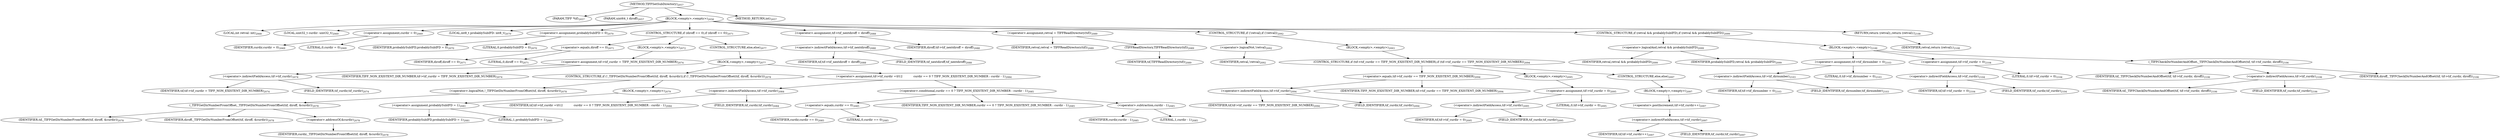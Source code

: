 digraph "TIFFSetSubDirectory" {  
"44731" [label = <(METHOD,TIFFSetSubDirectory)<SUB>2057</SUB>> ]
"44732" [label = <(PARAM,TIFF *tif)<SUB>2057</SUB>> ]
"44733" [label = <(PARAM,uint64_t diroff)<SUB>2057</SUB>> ]
"44734" [label = <(BLOCK,&lt;empty&gt;,&lt;empty&gt;)<SUB>2058</SUB>> ]
"44735" [label = <(LOCAL,int retval: int)<SUB>2068</SUB>> ]
"44736" [label = <(LOCAL,uint32_t curdir: uint32_t)<SUB>2069</SUB>> ]
"44737" [label = <(&lt;operator&gt;.assignment,curdir = 0)<SUB>2069</SUB>> ]
"44738" [label = <(IDENTIFIER,curdir,curdir = 0)<SUB>2069</SUB>> ]
"44739" [label = <(LITERAL,0,curdir = 0)<SUB>2069</SUB>> ]
"44740" [label = <(LOCAL,int8_t probablySubIFD: int8_t)<SUB>2070</SUB>> ]
"44741" [label = <(&lt;operator&gt;.assignment,probablySubIFD = 0)<SUB>2070</SUB>> ]
"44742" [label = <(IDENTIFIER,probablySubIFD,probablySubIFD = 0)<SUB>2070</SUB>> ]
"44743" [label = <(LITERAL,0,probablySubIFD = 0)<SUB>2070</SUB>> ]
"44744" [label = <(CONTROL_STRUCTURE,if (diroff == 0),if (diroff == 0))<SUB>2071</SUB>> ]
"44745" [label = <(&lt;operator&gt;.equals,diroff == 0)<SUB>2071</SUB>> ]
"44746" [label = <(IDENTIFIER,diroff,diroff == 0)<SUB>2071</SUB>> ]
"44747" [label = <(LITERAL,0,diroff == 0)<SUB>2071</SUB>> ]
"44748" [label = <(BLOCK,&lt;empty&gt;,&lt;empty&gt;)<SUB>2072</SUB>> ]
"44749" [label = <(&lt;operator&gt;.assignment,tif-&gt;tif_curdir = TIFF_NON_EXISTENT_DIR_NUMBER)<SUB>2074</SUB>> ]
"44750" [label = <(&lt;operator&gt;.indirectFieldAccess,tif-&gt;tif_curdir)<SUB>2074</SUB>> ]
"44751" [label = <(IDENTIFIER,tif,tif-&gt;tif_curdir = TIFF_NON_EXISTENT_DIR_NUMBER)<SUB>2074</SUB>> ]
"44752" [label = <(FIELD_IDENTIFIER,tif_curdir,tif_curdir)<SUB>2074</SUB>> ]
"44753" [label = <(IDENTIFIER,TIFF_NON_EXISTENT_DIR_NUMBER,tif-&gt;tif_curdir = TIFF_NON_EXISTENT_DIR_NUMBER)<SUB>2074</SUB>> ]
"44754" [label = <(CONTROL_STRUCTURE,else,else)<SUB>2077</SUB>> ]
"44755" [label = <(BLOCK,&lt;empty&gt;,&lt;empty&gt;)<SUB>2077</SUB>> ]
"44756" [label = <(CONTROL_STRUCTURE,if (!_TIFFGetDirNumberFromOffset(tif, diroff, &amp;curdir)),if (!_TIFFGetDirNumberFromOffset(tif, diroff, &amp;curdir)))<SUB>2078</SUB>> ]
"44757" [label = <(&lt;operator&gt;.logicalNot,!_TIFFGetDirNumberFromOffset(tif, diroff, &amp;curdir))<SUB>2078</SUB>> ]
"44758" [label = <(_TIFFGetDirNumberFromOffset,_TIFFGetDirNumberFromOffset(tif, diroff, &amp;curdir))<SUB>2078</SUB>> ]
"44759" [label = <(IDENTIFIER,tif,_TIFFGetDirNumberFromOffset(tif, diroff, &amp;curdir))<SUB>2078</SUB>> ]
"44760" [label = <(IDENTIFIER,diroff,_TIFFGetDirNumberFromOffset(tif, diroff, &amp;curdir))<SUB>2078</SUB>> ]
"44761" [label = <(&lt;operator&gt;.addressOf,&amp;curdir)<SUB>2078</SUB>> ]
"44762" [label = <(IDENTIFIER,curdir,_TIFFGetDirNumberFromOffset(tif, diroff, &amp;curdir))<SUB>2078</SUB>> ]
"44763" [label = <(BLOCK,&lt;empty&gt;,&lt;empty&gt;)<SUB>2079</SUB>> ]
"44764" [label = <(&lt;operator&gt;.assignment,probablySubIFD = 1)<SUB>2081</SUB>> ]
"44765" [label = <(IDENTIFIER,probablySubIFD,probablySubIFD = 1)<SUB>2081</SUB>> ]
"44766" [label = <(LITERAL,1,probablySubIFD = 1)<SUB>2081</SUB>> ]
"44767" [label = <(&lt;operator&gt;.assignment,tif-&gt;tif_curdir =\012            curdir == 0 ? TIFF_NON_EXISTENT_DIR_NUMBER : curdir - 1)<SUB>2084</SUB>> ]
"44768" [label = <(&lt;operator&gt;.indirectFieldAccess,tif-&gt;tif_curdir)<SUB>2084</SUB>> ]
"44769" [label = <(IDENTIFIER,tif,tif-&gt;tif_curdir =\012            curdir == 0 ? TIFF_NON_EXISTENT_DIR_NUMBER : curdir - 1)<SUB>2084</SUB>> ]
"44770" [label = <(FIELD_IDENTIFIER,tif_curdir,tif_curdir)<SUB>2084</SUB>> ]
"44771" [label = <(&lt;operator&gt;.conditional,curdir == 0 ? TIFF_NON_EXISTENT_DIR_NUMBER : curdir - 1)<SUB>2085</SUB>> ]
"44772" [label = <(&lt;operator&gt;.equals,curdir == 0)<SUB>2085</SUB>> ]
"44773" [label = <(IDENTIFIER,curdir,curdir == 0)<SUB>2085</SUB>> ]
"44774" [label = <(LITERAL,0,curdir == 0)<SUB>2085</SUB>> ]
"44775" [label = <(IDENTIFIER,TIFF_NON_EXISTENT_DIR_NUMBER,curdir == 0 ? TIFF_NON_EXISTENT_DIR_NUMBER : curdir - 1)<SUB>2085</SUB>> ]
"44776" [label = <(&lt;operator&gt;.subtraction,curdir - 1)<SUB>2085</SUB>> ]
"44777" [label = <(IDENTIFIER,curdir,curdir - 1)<SUB>2085</SUB>> ]
"44778" [label = <(LITERAL,1,curdir - 1)<SUB>2085</SUB>> ]
"44779" [label = <(&lt;operator&gt;.assignment,tif-&gt;tif_nextdiroff = diroff)<SUB>2088</SUB>> ]
"44780" [label = <(&lt;operator&gt;.indirectFieldAccess,tif-&gt;tif_nextdiroff)<SUB>2088</SUB>> ]
"44781" [label = <(IDENTIFIER,tif,tif-&gt;tif_nextdiroff = diroff)<SUB>2088</SUB>> ]
"44782" [label = <(FIELD_IDENTIFIER,tif_nextdiroff,tif_nextdiroff)<SUB>2088</SUB>> ]
"44783" [label = <(IDENTIFIER,diroff,tif-&gt;tif_nextdiroff = diroff)<SUB>2088</SUB>> ]
"44784" [label = <(&lt;operator&gt;.assignment,retval = TIFFReadDirectory(tif))<SUB>2089</SUB>> ]
"44785" [label = <(IDENTIFIER,retval,retval = TIFFReadDirectory(tif))<SUB>2089</SUB>> ]
"44786" [label = <(TIFFReadDirectory,TIFFReadDirectory(tif))<SUB>2089</SUB>> ]
"44787" [label = <(IDENTIFIER,tif,TIFFReadDirectory(tif))<SUB>2089</SUB>> ]
"44788" [label = <(CONTROL_STRUCTURE,if (!retval),if (!retval))<SUB>2092</SUB>> ]
"44789" [label = <(&lt;operator&gt;.logicalNot,!retval)<SUB>2092</SUB>> ]
"44790" [label = <(IDENTIFIER,retval,!retval)<SUB>2092</SUB>> ]
"44791" [label = <(BLOCK,&lt;empty&gt;,&lt;empty&gt;)<SUB>2093</SUB>> ]
"44792" [label = <(CONTROL_STRUCTURE,if (tif-&gt;tif_curdir == TIFF_NON_EXISTENT_DIR_NUMBER),if (tif-&gt;tif_curdir == TIFF_NON_EXISTENT_DIR_NUMBER))<SUB>2094</SUB>> ]
"44793" [label = <(&lt;operator&gt;.equals,tif-&gt;tif_curdir == TIFF_NON_EXISTENT_DIR_NUMBER)<SUB>2094</SUB>> ]
"44794" [label = <(&lt;operator&gt;.indirectFieldAccess,tif-&gt;tif_curdir)<SUB>2094</SUB>> ]
"44795" [label = <(IDENTIFIER,tif,tif-&gt;tif_curdir == TIFF_NON_EXISTENT_DIR_NUMBER)<SUB>2094</SUB>> ]
"44796" [label = <(FIELD_IDENTIFIER,tif_curdir,tif_curdir)<SUB>2094</SUB>> ]
"44797" [label = <(IDENTIFIER,TIFF_NON_EXISTENT_DIR_NUMBER,tif-&gt;tif_curdir == TIFF_NON_EXISTENT_DIR_NUMBER)<SUB>2094</SUB>> ]
"44798" [label = <(BLOCK,&lt;empty&gt;,&lt;empty&gt;)<SUB>2095</SUB>> ]
"44799" [label = <(&lt;operator&gt;.assignment,tif-&gt;tif_curdir = 0)<SUB>2095</SUB>> ]
"44800" [label = <(&lt;operator&gt;.indirectFieldAccess,tif-&gt;tif_curdir)<SUB>2095</SUB>> ]
"44801" [label = <(IDENTIFIER,tif,tif-&gt;tif_curdir = 0)<SUB>2095</SUB>> ]
"44802" [label = <(FIELD_IDENTIFIER,tif_curdir,tif_curdir)<SUB>2095</SUB>> ]
"44803" [label = <(LITERAL,0,tif-&gt;tif_curdir = 0)<SUB>2095</SUB>> ]
"44804" [label = <(CONTROL_STRUCTURE,else,else)<SUB>2097</SUB>> ]
"44805" [label = <(BLOCK,&lt;empty&gt;,&lt;empty&gt;)<SUB>2097</SUB>> ]
"44806" [label = <(&lt;operator&gt;.postIncrement,tif-&gt;tif_curdir++)<SUB>2097</SUB>> ]
"44807" [label = <(&lt;operator&gt;.indirectFieldAccess,tif-&gt;tif_curdir)<SUB>2097</SUB>> ]
"44808" [label = <(IDENTIFIER,tif,tif-&gt;tif_curdir++)<SUB>2097</SUB>> ]
"44809" [label = <(FIELD_IDENTIFIER,tif_curdir,tif_curdir)<SUB>2097</SUB>> ]
"44810" [label = <(CONTROL_STRUCTURE,if (retval &amp;&amp; probablySubIFD),if (retval &amp;&amp; probablySubIFD))<SUB>2099</SUB>> ]
"44811" [label = <(&lt;operator&gt;.logicalAnd,retval &amp;&amp; probablySubIFD)<SUB>2099</SUB>> ]
"44812" [label = <(IDENTIFIER,retval,retval &amp;&amp; probablySubIFD)<SUB>2099</SUB>> ]
"44813" [label = <(IDENTIFIER,probablySubIFD,retval &amp;&amp; probablySubIFD)<SUB>2099</SUB>> ]
"44814" [label = <(BLOCK,&lt;empty&gt;,&lt;empty&gt;)<SUB>2100</SUB>> ]
"44815" [label = <(&lt;operator&gt;.assignment,tif-&gt;tif_dirnumber = 0)<SUB>2103</SUB>> ]
"44816" [label = <(&lt;operator&gt;.indirectFieldAccess,tif-&gt;tif_dirnumber)<SUB>2103</SUB>> ]
"44817" [label = <(IDENTIFIER,tif,tif-&gt;tif_dirnumber = 0)<SUB>2103</SUB>> ]
"44818" [label = <(FIELD_IDENTIFIER,tif_dirnumber,tif_dirnumber)<SUB>2103</SUB>> ]
"44819" [label = <(LITERAL,0,tif-&gt;tif_dirnumber = 0)<SUB>2103</SUB>> ]
"44820" [label = <(&lt;operator&gt;.assignment,tif-&gt;tif_curdir = 0)<SUB>2104</SUB>> ]
"44821" [label = <(&lt;operator&gt;.indirectFieldAccess,tif-&gt;tif_curdir)<SUB>2104</SUB>> ]
"44822" [label = <(IDENTIFIER,tif,tif-&gt;tif_curdir = 0)<SUB>2104</SUB>> ]
"44823" [label = <(FIELD_IDENTIFIER,tif_curdir,tif_curdir)<SUB>2104</SUB>> ]
"44824" [label = <(LITERAL,0,tif-&gt;tif_curdir = 0)<SUB>2104</SUB>> ]
"44825" [label = <(_TIFFCheckDirNumberAndOffset,_TIFFCheckDirNumberAndOffset(tif, tif-&gt;tif_curdir, diroff))<SUB>2106</SUB>> ]
"44826" [label = <(IDENTIFIER,tif,_TIFFCheckDirNumberAndOffset(tif, tif-&gt;tif_curdir, diroff))<SUB>2106</SUB>> ]
"44827" [label = <(&lt;operator&gt;.indirectFieldAccess,tif-&gt;tif_curdir)<SUB>2106</SUB>> ]
"44828" [label = <(IDENTIFIER,tif,_TIFFCheckDirNumberAndOffset(tif, tif-&gt;tif_curdir, diroff))<SUB>2106</SUB>> ]
"44829" [label = <(FIELD_IDENTIFIER,tif_curdir,tif_curdir)<SUB>2106</SUB>> ]
"44830" [label = <(IDENTIFIER,diroff,_TIFFCheckDirNumberAndOffset(tif, tif-&gt;tif_curdir, diroff))<SUB>2106</SUB>> ]
"44831" [label = <(RETURN,return (retval);,return (retval);)<SUB>2108</SUB>> ]
"44832" [label = <(IDENTIFIER,retval,return (retval);)<SUB>2108</SUB>> ]
"44833" [label = <(METHOD_RETURN,int)<SUB>2057</SUB>> ]
  "44731" -> "44732" 
  "44731" -> "44733" 
  "44731" -> "44734" 
  "44731" -> "44833" 
  "44734" -> "44735" 
  "44734" -> "44736" 
  "44734" -> "44737" 
  "44734" -> "44740" 
  "44734" -> "44741" 
  "44734" -> "44744" 
  "44734" -> "44779" 
  "44734" -> "44784" 
  "44734" -> "44788" 
  "44734" -> "44810" 
  "44734" -> "44831" 
  "44737" -> "44738" 
  "44737" -> "44739" 
  "44741" -> "44742" 
  "44741" -> "44743" 
  "44744" -> "44745" 
  "44744" -> "44748" 
  "44744" -> "44754" 
  "44745" -> "44746" 
  "44745" -> "44747" 
  "44748" -> "44749" 
  "44749" -> "44750" 
  "44749" -> "44753" 
  "44750" -> "44751" 
  "44750" -> "44752" 
  "44754" -> "44755" 
  "44755" -> "44756" 
  "44755" -> "44767" 
  "44756" -> "44757" 
  "44756" -> "44763" 
  "44757" -> "44758" 
  "44758" -> "44759" 
  "44758" -> "44760" 
  "44758" -> "44761" 
  "44761" -> "44762" 
  "44763" -> "44764" 
  "44764" -> "44765" 
  "44764" -> "44766" 
  "44767" -> "44768" 
  "44767" -> "44771" 
  "44768" -> "44769" 
  "44768" -> "44770" 
  "44771" -> "44772" 
  "44771" -> "44775" 
  "44771" -> "44776" 
  "44772" -> "44773" 
  "44772" -> "44774" 
  "44776" -> "44777" 
  "44776" -> "44778" 
  "44779" -> "44780" 
  "44779" -> "44783" 
  "44780" -> "44781" 
  "44780" -> "44782" 
  "44784" -> "44785" 
  "44784" -> "44786" 
  "44786" -> "44787" 
  "44788" -> "44789" 
  "44788" -> "44791" 
  "44789" -> "44790" 
  "44791" -> "44792" 
  "44792" -> "44793" 
  "44792" -> "44798" 
  "44792" -> "44804" 
  "44793" -> "44794" 
  "44793" -> "44797" 
  "44794" -> "44795" 
  "44794" -> "44796" 
  "44798" -> "44799" 
  "44799" -> "44800" 
  "44799" -> "44803" 
  "44800" -> "44801" 
  "44800" -> "44802" 
  "44804" -> "44805" 
  "44805" -> "44806" 
  "44806" -> "44807" 
  "44807" -> "44808" 
  "44807" -> "44809" 
  "44810" -> "44811" 
  "44810" -> "44814" 
  "44811" -> "44812" 
  "44811" -> "44813" 
  "44814" -> "44815" 
  "44814" -> "44820" 
  "44814" -> "44825" 
  "44815" -> "44816" 
  "44815" -> "44819" 
  "44816" -> "44817" 
  "44816" -> "44818" 
  "44820" -> "44821" 
  "44820" -> "44824" 
  "44821" -> "44822" 
  "44821" -> "44823" 
  "44825" -> "44826" 
  "44825" -> "44827" 
  "44825" -> "44830" 
  "44827" -> "44828" 
  "44827" -> "44829" 
  "44831" -> "44832" 
}
